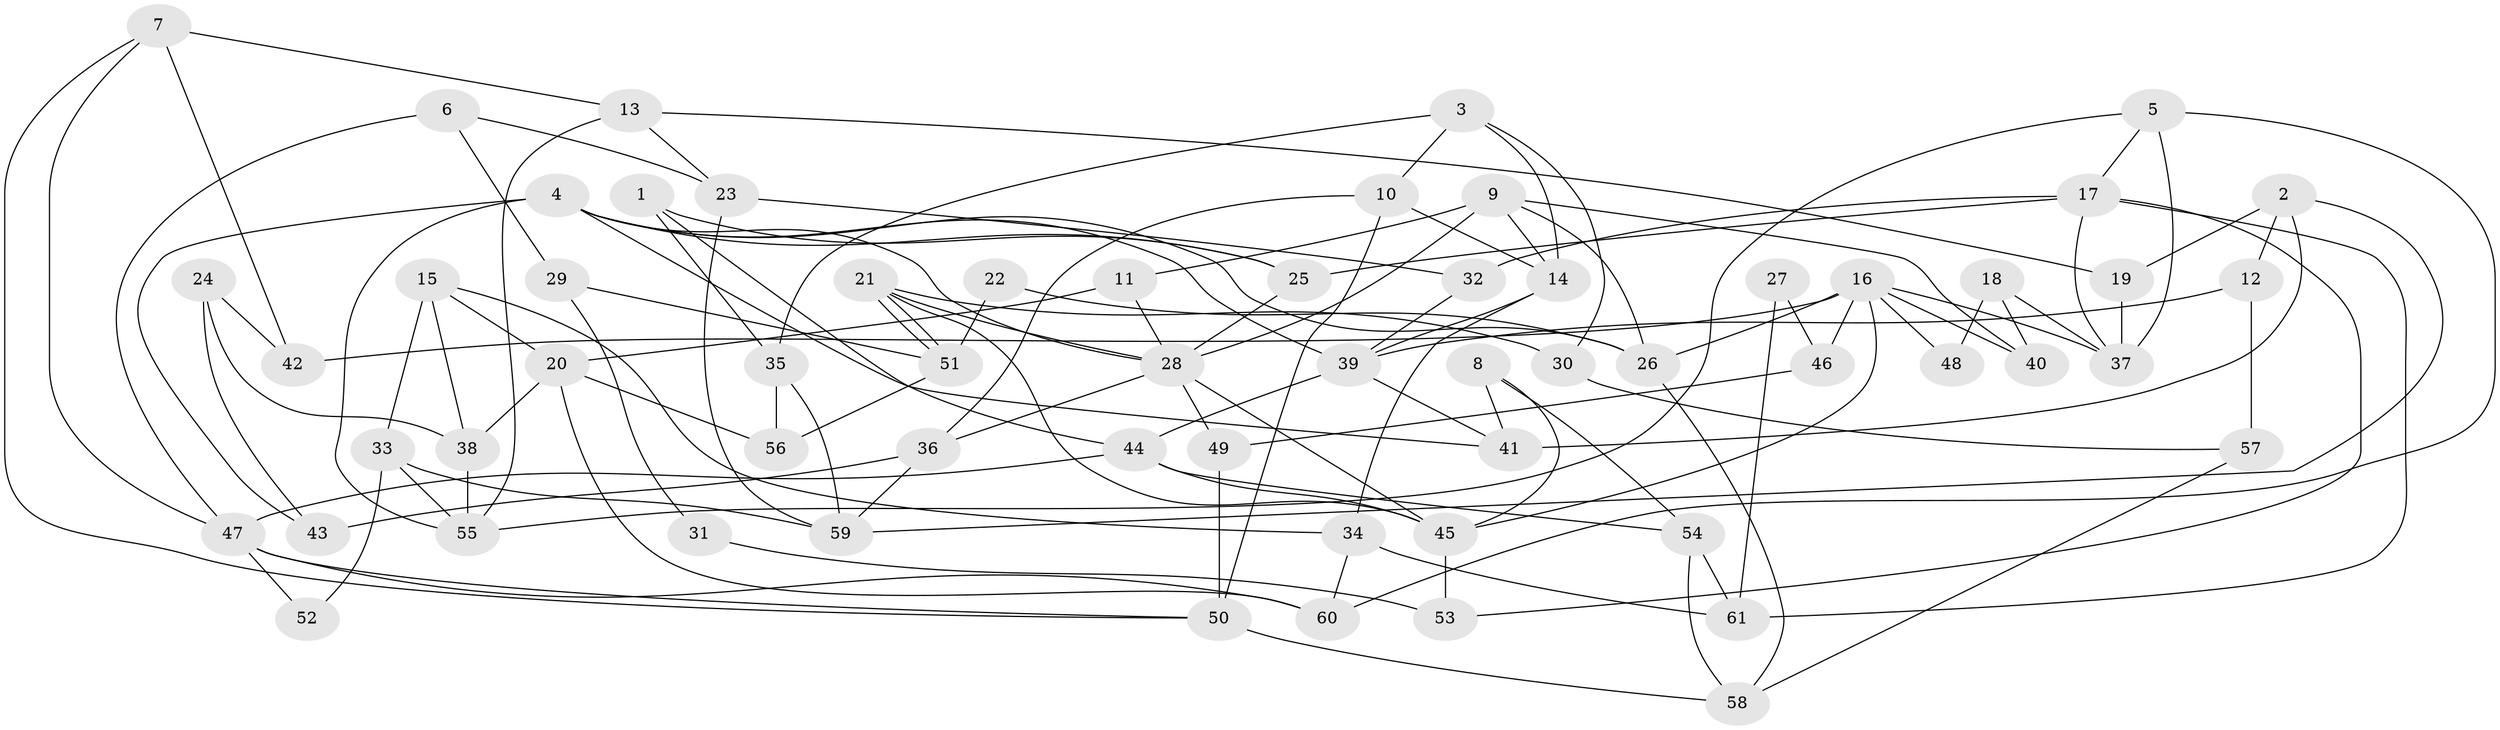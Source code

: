 // Generated by graph-tools (version 1.1) at 2025/01/03/09/25 03:01:58]
// undirected, 61 vertices, 122 edges
graph export_dot {
graph [start="1"]
  node [color=gray90,style=filled];
  1;
  2;
  3;
  4;
  5;
  6;
  7;
  8;
  9;
  10;
  11;
  12;
  13;
  14;
  15;
  16;
  17;
  18;
  19;
  20;
  21;
  22;
  23;
  24;
  25;
  26;
  27;
  28;
  29;
  30;
  31;
  32;
  33;
  34;
  35;
  36;
  37;
  38;
  39;
  40;
  41;
  42;
  43;
  44;
  45;
  46;
  47;
  48;
  49;
  50;
  51;
  52;
  53;
  54;
  55;
  56;
  57;
  58;
  59;
  60;
  61;
  1 -- 44;
  1 -- 35;
  1 -- 25;
  2 -- 41;
  2 -- 59;
  2 -- 12;
  2 -- 19;
  3 -- 14;
  3 -- 10;
  3 -- 30;
  3 -- 35;
  4 -- 25;
  4 -- 26;
  4 -- 28;
  4 -- 39;
  4 -- 41;
  4 -- 43;
  4 -- 55;
  5 -- 37;
  5 -- 60;
  5 -- 17;
  5 -- 55;
  6 -- 23;
  6 -- 47;
  6 -- 29;
  7 -- 13;
  7 -- 42;
  7 -- 47;
  7 -- 50;
  8 -- 41;
  8 -- 45;
  8 -- 54;
  9 -- 28;
  9 -- 11;
  9 -- 14;
  9 -- 26;
  9 -- 40;
  10 -- 50;
  10 -- 14;
  10 -- 36;
  11 -- 20;
  11 -- 28;
  12 -- 57;
  12 -- 39;
  13 -- 19;
  13 -- 55;
  13 -- 23;
  14 -- 39;
  14 -- 34;
  15 -- 33;
  15 -- 34;
  15 -- 20;
  15 -- 38;
  16 -- 26;
  16 -- 45;
  16 -- 37;
  16 -- 40;
  16 -- 42;
  16 -- 46;
  16 -- 48;
  17 -- 61;
  17 -- 25;
  17 -- 32;
  17 -- 37;
  17 -- 53;
  18 -- 37;
  18 -- 40;
  18 -- 48;
  19 -- 37;
  20 -- 38;
  20 -- 56;
  20 -- 60;
  21 -- 51;
  21 -- 51;
  21 -- 28;
  21 -- 30;
  21 -- 45;
  22 -- 26;
  22 -- 51;
  23 -- 32;
  23 -- 59;
  24 -- 38;
  24 -- 43;
  24 -- 42;
  25 -- 28;
  26 -- 58;
  27 -- 61;
  27 -- 46;
  28 -- 36;
  28 -- 45;
  28 -- 49;
  29 -- 51;
  29 -- 31;
  30 -- 57;
  31 -- 53;
  32 -- 39;
  33 -- 59;
  33 -- 55;
  33 -- 52;
  34 -- 60;
  34 -- 61;
  35 -- 59;
  35 -- 56;
  36 -- 43;
  36 -- 59;
  38 -- 55;
  39 -- 41;
  39 -- 44;
  44 -- 45;
  44 -- 47;
  44 -- 54;
  45 -- 53;
  46 -- 49;
  47 -- 50;
  47 -- 52;
  47 -- 60;
  49 -- 50;
  50 -- 58;
  51 -- 56;
  54 -- 58;
  54 -- 61;
  57 -- 58;
}

